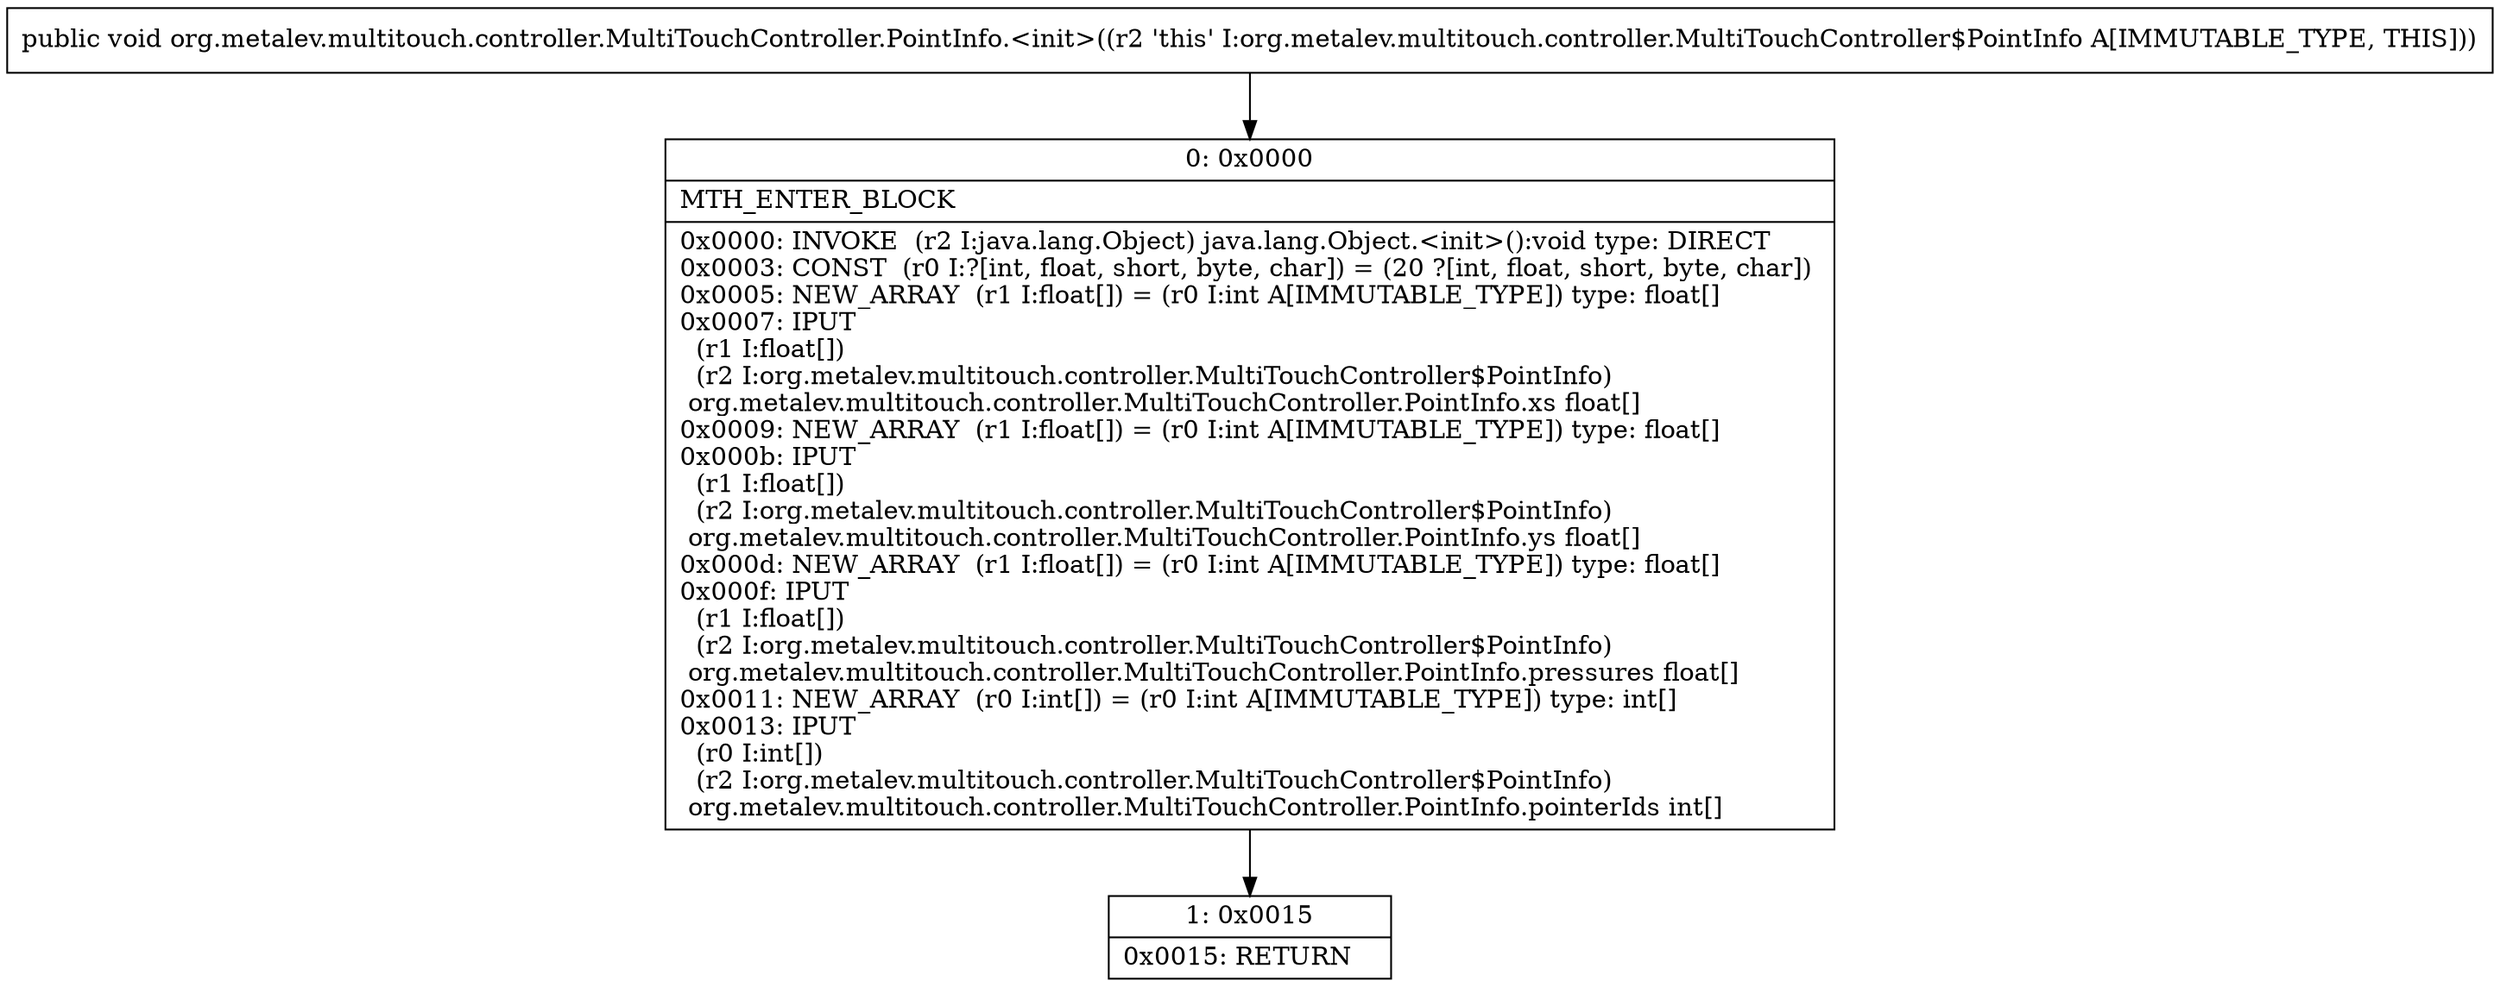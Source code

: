digraph "CFG fororg.metalev.multitouch.controller.MultiTouchController.PointInfo.\<init\>()V" {
Node_0 [shape=record,label="{0\:\ 0x0000|MTH_ENTER_BLOCK\l|0x0000: INVOKE  (r2 I:java.lang.Object) java.lang.Object.\<init\>():void type: DIRECT \l0x0003: CONST  (r0 I:?[int, float, short, byte, char]) = (20 ?[int, float, short, byte, char]) \l0x0005: NEW_ARRAY  (r1 I:float[]) = (r0 I:int A[IMMUTABLE_TYPE]) type: float[] \l0x0007: IPUT  \l  (r1 I:float[])\l  (r2 I:org.metalev.multitouch.controller.MultiTouchController$PointInfo)\l org.metalev.multitouch.controller.MultiTouchController.PointInfo.xs float[] \l0x0009: NEW_ARRAY  (r1 I:float[]) = (r0 I:int A[IMMUTABLE_TYPE]) type: float[] \l0x000b: IPUT  \l  (r1 I:float[])\l  (r2 I:org.metalev.multitouch.controller.MultiTouchController$PointInfo)\l org.metalev.multitouch.controller.MultiTouchController.PointInfo.ys float[] \l0x000d: NEW_ARRAY  (r1 I:float[]) = (r0 I:int A[IMMUTABLE_TYPE]) type: float[] \l0x000f: IPUT  \l  (r1 I:float[])\l  (r2 I:org.metalev.multitouch.controller.MultiTouchController$PointInfo)\l org.metalev.multitouch.controller.MultiTouchController.PointInfo.pressures float[] \l0x0011: NEW_ARRAY  (r0 I:int[]) = (r0 I:int A[IMMUTABLE_TYPE]) type: int[] \l0x0013: IPUT  \l  (r0 I:int[])\l  (r2 I:org.metalev.multitouch.controller.MultiTouchController$PointInfo)\l org.metalev.multitouch.controller.MultiTouchController.PointInfo.pointerIds int[] \l}"];
Node_1 [shape=record,label="{1\:\ 0x0015|0x0015: RETURN   \l}"];
MethodNode[shape=record,label="{public void org.metalev.multitouch.controller.MultiTouchController.PointInfo.\<init\>((r2 'this' I:org.metalev.multitouch.controller.MultiTouchController$PointInfo A[IMMUTABLE_TYPE, THIS])) }"];
MethodNode -> Node_0;
Node_0 -> Node_1;
}

